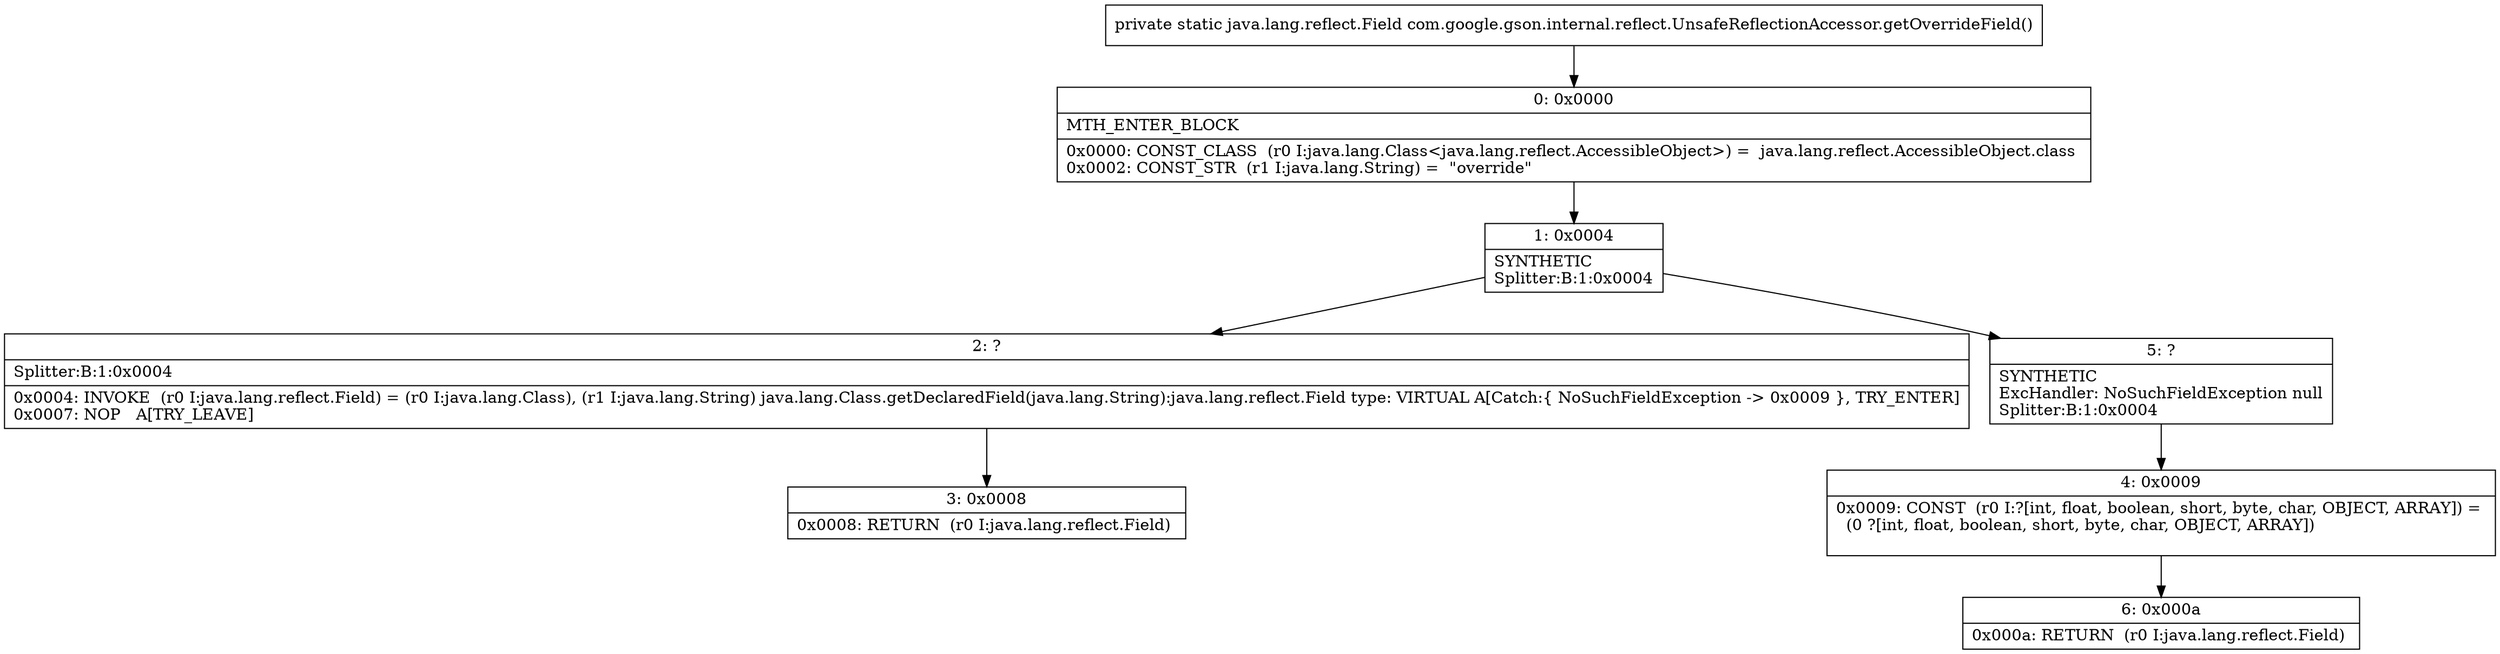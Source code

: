 digraph "CFG forcom.google.gson.internal.reflect.UnsafeReflectionAccessor.getOverrideField()Ljava\/lang\/reflect\/Field;" {
Node_0 [shape=record,label="{0\:\ 0x0000|MTH_ENTER_BLOCK\l|0x0000: CONST_CLASS  (r0 I:java.lang.Class\<java.lang.reflect.AccessibleObject\>) =  java.lang.reflect.AccessibleObject.class \l0x0002: CONST_STR  (r1 I:java.lang.String) =  \"override\" \l}"];
Node_1 [shape=record,label="{1\:\ 0x0004|SYNTHETIC\lSplitter:B:1:0x0004\l}"];
Node_2 [shape=record,label="{2\:\ ?|Splitter:B:1:0x0004\l|0x0004: INVOKE  (r0 I:java.lang.reflect.Field) = (r0 I:java.lang.Class), (r1 I:java.lang.String) java.lang.Class.getDeclaredField(java.lang.String):java.lang.reflect.Field type: VIRTUAL A[Catch:\{ NoSuchFieldException \-\> 0x0009 \}, TRY_ENTER]\l0x0007: NOP   A[TRY_LEAVE]\l}"];
Node_3 [shape=record,label="{3\:\ 0x0008|0x0008: RETURN  (r0 I:java.lang.reflect.Field) \l}"];
Node_4 [shape=record,label="{4\:\ 0x0009|0x0009: CONST  (r0 I:?[int, float, boolean, short, byte, char, OBJECT, ARRAY]) = \l  (0 ?[int, float, boolean, short, byte, char, OBJECT, ARRAY])\l \l}"];
Node_5 [shape=record,label="{5\:\ ?|SYNTHETIC\lExcHandler: NoSuchFieldException null\lSplitter:B:1:0x0004\l}"];
Node_6 [shape=record,label="{6\:\ 0x000a|0x000a: RETURN  (r0 I:java.lang.reflect.Field) \l}"];
MethodNode[shape=record,label="{private static java.lang.reflect.Field com.google.gson.internal.reflect.UnsafeReflectionAccessor.getOverrideField() }"];
MethodNode -> Node_0;
Node_0 -> Node_1;
Node_1 -> Node_2;
Node_1 -> Node_5;
Node_2 -> Node_3;
Node_4 -> Node_6;
Node_5 -> Node_4;
}

